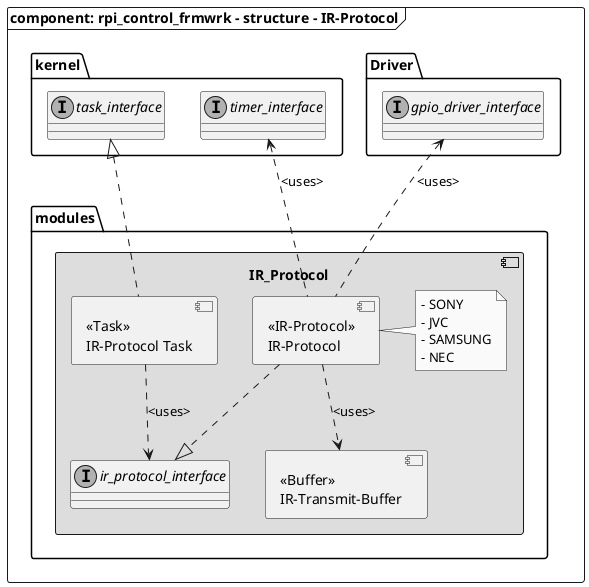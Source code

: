 @startuml rpi_control_frmwrk_diagram_component_ir_protocol

'***************************************************************************

skinparam monochrome true
'skinparam linetype ortho

'***************************************************************************

frame "component: rpi_control_frmwrk - structure - IR-Protocol" {

'***************************************************************************

    package "modules" {
        component IR_Protocol #DDDDDD {

            component ir_protocol_task [
                <<Task>>
                IR-Protocol Task
            ]

            interface ir_protocol_interface {

            }

            component ir_protocol_transmit_buffer [
                <<Buffer>>
                IR-Transmit-Buffer
            ]

            component ir_protocol [
                <<IR-Protocol>>
                IR-Protocol
            ]
            note right
            - SONY
            - JVC
            - SAMSUNG
            - NEC
            end note

            ir_protocol_task .down.> ir_protocol_interface : <uses>

            ir_protocol .down.|> ir_protocol_interface

            ir_protocol_transmit_buffer <.up. ir_protocol : <uses>

        }
    }

    package "Driver" {
        interface gpio_driver_interface {

        }
    }

    package "kernel" {

        interface task_interface {

        }

        interface timer_interface {

        }
    }

    ir_protocol .up.> gpio_driver_interface : <uses>

    ir_protocol_task .up.|> task_interface

    ir_protocol .up.> timer_interface : <uses>

'***************************************************************************

}

'***************************************************************************

@enduml
